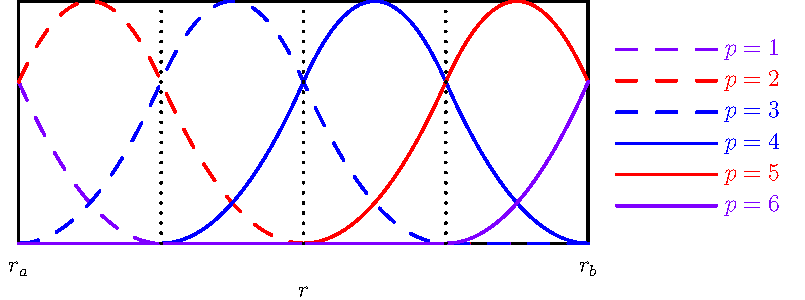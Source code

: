 import graph;
defaultpen(1.25);

size(300,150,IgnoreAspect);
scale(Linear,Linear);

int N=100;
real tmax=4.0;
real[] t;
real[] f0,f1,f2,f3,f4,f5;

for(int i=0; i<=N; ++i) {

  t[i] = (tmax*i)/N+2;
  if (t[i] < 0.0) {t[i] = 0.0;}

  if (t[i] < 0) {f5[i] = 0.0;} 
  else if (t[i] < 1) {f5[i] = 0.5*t[i]^2;}
  else if (t[i] < 2) {f5[i] = 0.5*(-2*t[i]^2+6*t[i]-3);}
  else if (t[i] <= 3) {f5[i] = 0.5*(3-t[i])^2;}
  else {f5[i] = 0.0;}

}

for(int i=0; i<=N; ++i) {

  t[i] = (tmax*i)/N+1;
  if (t[i] < 0.0) {t[i] = 0.0;}

  if (t[i] < 0) {f4[i] = 0.0;} 
  else if (t[i] < 1) {f4[i] = 0.5*t[i]^2;}
  else if (t[i] < 2) {f4[i] = 0.5*(-2*t[i]^2+6*t[i]-3);}
  else if (t[i] <= 3) {f4[i] = 0.5*(3-t[i])^2;}
  else {f4[i] = 0.0;}

}

for(int i=0; i<=N; ++i) {

  t[i] = (tmax*i)/N-3;
  if (t[i] < 0.0) {t[i] = 0.0;}

  if (t[i] < 0) {f3[i] = 0.0;} 
  else if (t[i] < 1) {f3[i] = 0.5*t[i]^2;}
  else if (t[i] < 2) {f3[i] = 0.5*(-2*t[i]^2+6*t[i]-3);}
  else if (t[i] <= 3) {f3[i] = 0.5*(3-t[i])^2;}
  else {f3[i] = 0.0;}

}

for(int i=0; i<=N; ++i) {

  t[i] = (tmax*i)/N-2;
  if (t[i] < 0.0) {t[i] = 0.0;}

  if (t[i] < 0) {f2[i] = 0.0;} 
  else if (t[i] < 1) {f2[i] = 0.5*t[i]^2;}
  else if (t[i] < 2) {f2[i] = 0.5*(-2*t[i]^2+6*t[i]-3);}
  else if (t[i] <= 3) {f2[i] = 0.5*(3-t[i])^2;}
  else {f2[i] = 0.0;}

}

for(int i=0; i<=N; ++i) {

  t[i] = (tmax*i)/N-1;
  if (t[i] < 0.0) {t[i] = 0.0;}

  if (t[i] < 0) {f1[i] = 0.0;} 
  else if (t[i] < 1) {f1[i] = 0.5*t[i]^2;}
  else if (t[i] < 2) {f1[i] = 0.5*(-2*t[i]^2+6*t[i]-3);}
  else if (t[i] <= 3) {f1[i] = 0.5*(3-t[i])^2;}
  else {f1[i] = 0.0;}

}

for(int i=0; i<=N; ++i) {

  t[i] = (tmax*i)/N-0;
  if (t[i] < 0.0) {t[i] = 0.0;}

  if (t[i] < 0) {f0[i] = 0.0;} 
  else if (t[i] < 1) {f0[i] = 0.5*t[i]^2;}
  else if (t[i] < 2) {f0[i] = 0.5*(-2*t[i]^2+6*t[i]-3);}
  else if (t[i] <= 3) {f0[i] = 0.5*(3-t[i])^2;}
  else {f0[i] = 0.0;}

}

draw(graph(t/tmax,f5),purple+dashed,"$p=1$");
draw(graph(t/tmax,f4),red+dashed,"$p=2$");
draw(graph(t/tmax,f0),blue+dashed,"$p=3$");
draw(graph(t/tmax,f1),blue,"$p=4$");
draw(graph(t/tmax,f2),red,"$p=5$");
draw(graph(t/tmax,f3),purple,"$p=6$");

xlimits(0,1);

string lab[];

lab[0] = "$r_a$";
lab[1] = "$r_b$";

real [] xs={0,1};

xaxis("$r$",BottomTop,LeftTicks(new string(real x) {return lab[(int) x];},xs));
yaxis(" ",LeftRight);

xequals(1/tmax,dotted);
xequals(2/tmax,dotted);
xequals(3/tmax,dotted);

attach(legend(invisible),(1.05,0.6));